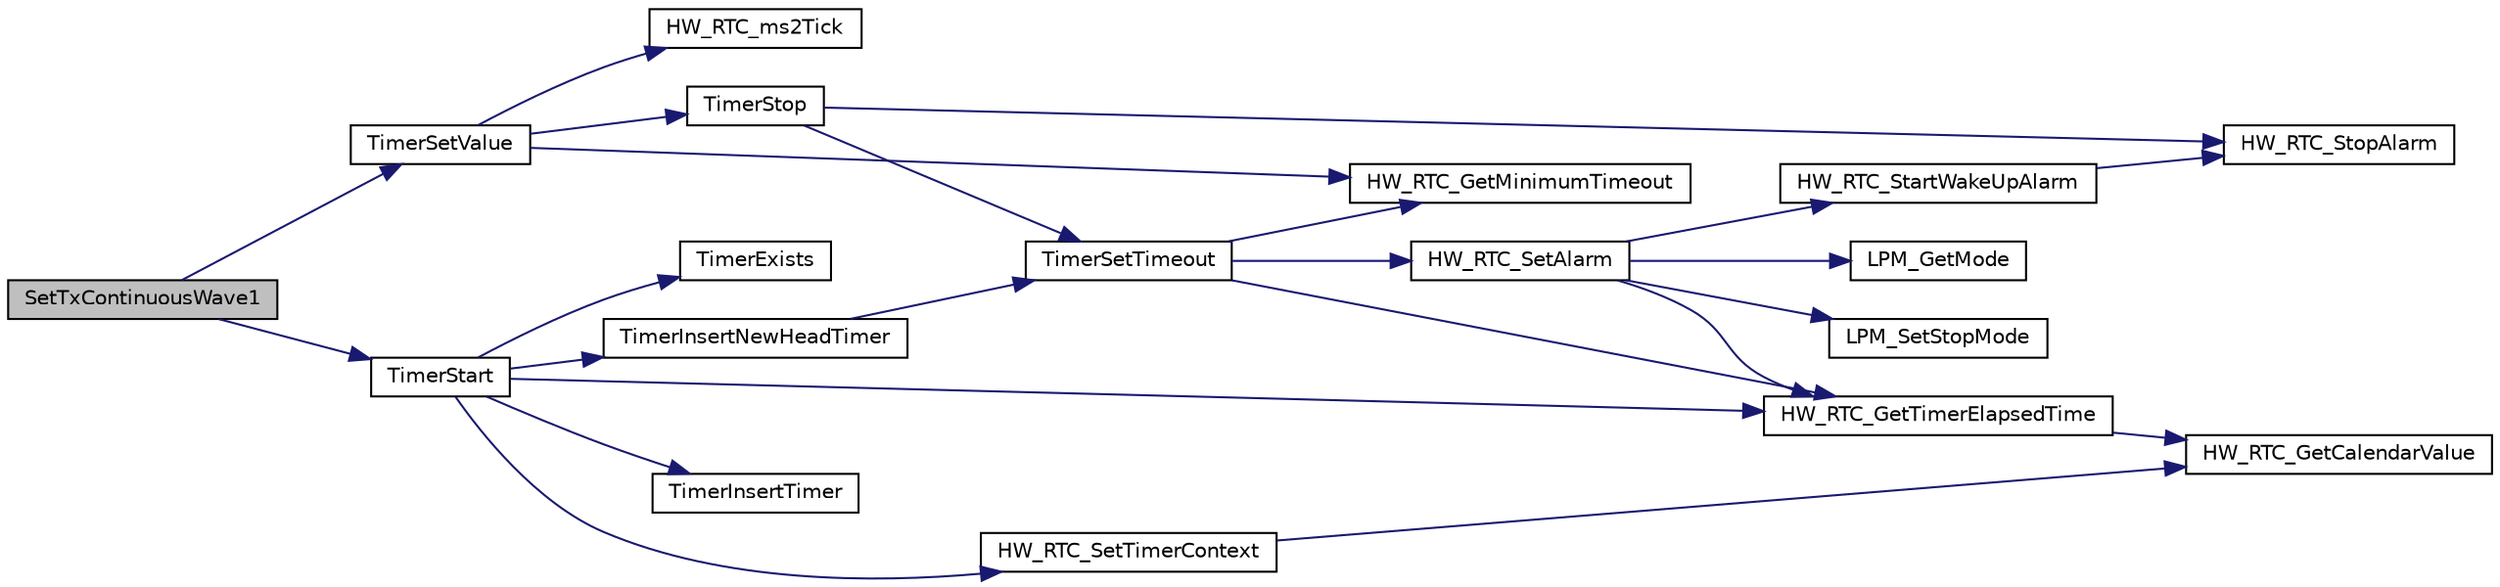 digraph "SetTxContinuousWave1"
{
  edge [fontname="Helvetica",fontsize="10",labelfontname="Helvetica",labelfontsize="10"];
  node [fontname="Helvetica",fontsize="10",shape=record];
  rankdir="LR";
  Node739 [label="SetTxContinuousWave1",height=0.2,width=0.4,color="black", fillcolor="grey75", style="filled", fontcolor="black"];
  Node739 -> Node740 [color="midnightblue",fontsize="10",style="solid"];
  Node740 [label="TimerSetValue",height=0.2,width=0.4,color="black", fillcolor="white", style="filled",URL="$time_server_8c.html#ad56c30124de6deefb3e32bbee2a4ba46",tooltip="Set timer new timeout value "];
  Node740 -> Node741 [color="midnightblue",fontsize="10",style="solid"];
  Node741 [label="HW_RTC_ms2Tick",height=0.2,width=0.4,color="black", fillcolor="white", style="filled",URL="$group___lory_s_d_k___r_t_c___functions.html#gab105bfcf0c8b346a1b20b158b8f8a86e",tooltip="converts time in ms to time in ticks "];
  Node740 -> Node742 [color="midnightblue",fontsize="10",style="solid"];
  Node742 [label="TimerStop",height=0.2,width=0.4,color="black", fillcolor="white", style="filled",URL="$time_server_8c.html#a8ae899c4e8a9abf49d825d6959aa6bcb",tooltip="Stops and removes the timer object from the list of timer events "];
  Node742 -> Node743 [color="midnightblue",fontsize="10",style="solid"];
  Node743 [label="TimerSetTimeout",height=0.2,width=0.4,color="black", fillcolor="white", style="filled",URL="$time_server_8c.html#af90925c5246bd6bbc2863d08d4cca3a9",tooltip="Sets a timeout with the duration \"timestamp\" "];
  Node743 -> Node744 [color="midnightblue",fontsize="10",style="solid"];
  Node744 [label="HW_RTC_GetMinimumTimeout",height=0.2,width=0.4,color="black", fillcolor="white", style="filled",URL="$group___lory_s_d_k___r_t_c___functions.html#ga254f9e5c17daff978fef15be01021c51",tooltip="Return the minimum timeout the RTC is able to handle "];
  Node743 -> Node745 [color="midnightblue",fontsize="10",style="solid"];
  Node745 [label="HW_RTC_GetTimerElapsedTime",height=0.2,width=0.4,color="black", fillcolor="white", style="filled",URL="$group___lory_s_d_k___r_t_c___functions.html#ga7961116aa831950b62a413ecbbcfb02a",tooltip="Get the RTC timer elapsed time since the last Reference was set "];
  Node745 -> Node746 [color="midnightblue",fontsize="10",style="solid"];
  Node746 [label="HW_RTC_GetCalendarValue",height=0.2,width=0.4,color="black", fillcolor="white", style="filled",URL="$group___lory_s_d_k___r_t_c___functions.html#gaf81b8dc866a5c7b125355b55e3953387",tooltip="get current time from calendar in ticks "];
  Node743 -> Node747 [color="midnightblue",fontsize="10",style="solid"];
  Node747 [label="HW_RTC_SetAlarm",height=0.2,width=0.4,color="black", fillcolor="white", style="filled",URL="$group___lory_s_d_k___r_t_c___functions.html#ga09cec56d54c13de658fafdd003390771",tooltip="Set the alarm "];
  Node747 -> Node745 [color="midnightblue",fontsize="10",style="solid"];
  Node747 -> Node748 [color="midnightblue",fontsize="10",style="solid"];
  Node748 [label="LPM_SetStopMode",height=0.2,width=0.4,color="black", fillcolor="white", style="filled",URL="$low__power__manager_8c.html#ac8a0ff787d7d417b9e1f0697a1d5fd6d",tooltip="This API notifies the low power manager if the specified user allows the Off mode or not..."];
  Node747 -> Node749 [color="midnightblue",fontsize="10",style="solid"];
  Node749 [label="LPM_GetMode",height=0.2,width=0.4,color="black", fillcolor="white", style="filled",URL="$low__power__manager_8c.html#ae9107e412181f10977b724c346cebd45",tooltip="This API returns the Low Power Mode selected that will be applied when the system will enter low powe..."];
  Node747 -> Node750 [color="midnightblue",fontsize="10",style="solid"];
  Node750 [label="HW_RTC_StartWakeUpAlarm",height=0.2,width=0.4,color="black", fillcolor="white", style="filled",URL="$group___lory_s_d_k___r_t_c___functions.html#ga60703fcfc4abd73a2efc980e8bb6ad27",tooltip="start wake up alarm "];
  Node750 -> Node751 [color="midnightblue",fontsize="10",style="solid"];
  Node751 [label="HW_RTC_StopAlarm",height=0.2,width=0.4,color="black", fillcolor="white", style="filled",URL="$group___lory_s_d_k___r_t_c___functions.html#ga227be06e4dc1332d46ff12519db183b5",tooltip="Stop the Alarm "];
  Node742 -> Node751 [color="midnightblue",fontsize="10",style="solid"];
  Node740 -> Node744 [color="midnightblue",fontsize="10",style="solid"];
  Node739 -> Node752 [color="midnightblue",fontsize="10",style="solid"];
  Node752 [label="TimerStart",height=0.2,width=0.4,color="black", fillcolor="white", style="filled",URL="$time_server_8c.html#acd2c1f05aa1976f3bbedd389c8710a78",tooltip="Starts and adds the timer object to the list of timer events "];
  Node752 -> Node753 [color="midnightblue",fontsize="10",style="solid"];
  Node753 [label="TimerExists",height=0.2,width=0.4,color="black", fillcolor="white", style="filled",URL="$time_server_8c.html#a496e7edd41e6441d879e27d0043444f5",tooltip="Check if the Object to be added is not already in the list "];
  Node752 -> Node754 [color="midnightblue",fontsize="10",style="solid"];
  Node754 [label="HW_RTC_SetTimerContext",height=0.2,width=0.4,color="black", fillcolor="white", style="filled",URL="$group___lory_s_d_k___r_t_c___functions.html#gad0a54228cfe8473d90b901ebd76de1d5",tooltip="Set the RTC timer Reference "];
  Node754 -> Node746 [color="midnightblue",fontsize="10",style="solid"];
  Node752 -> Node755 [color="midnightblue",fontsize="10",style="solid"];
  Node755 [label="TimerInsertNewHeadTimer",height=0.2,width=0.4,color="black", fillcolor="white", style="filled",URL="$time_server_8c.html#abeff03f3b0a3356be8c833bb93d24458",tooltip="Adds or replace the head timer of the list. "];
  Node755 -> Node743 [color="midnightblue",fontsize="10",style="solid"];
  Node752 -> Node745 [color="midnightblue",fontsize="10",style="solid"];
  Node752 -> Node756 [color="midnightblue",fontsize="10",style="solid"];
  Node756 [label="TimerInsertTimer",height=0.2,width=0.4,color="black", fillcolor="white", style="filled",URL="$time_server_8c.html#a0901cb54acad3ea19d052c0d00d547e3",tooltip="Adds a timer to the list. "];
}
